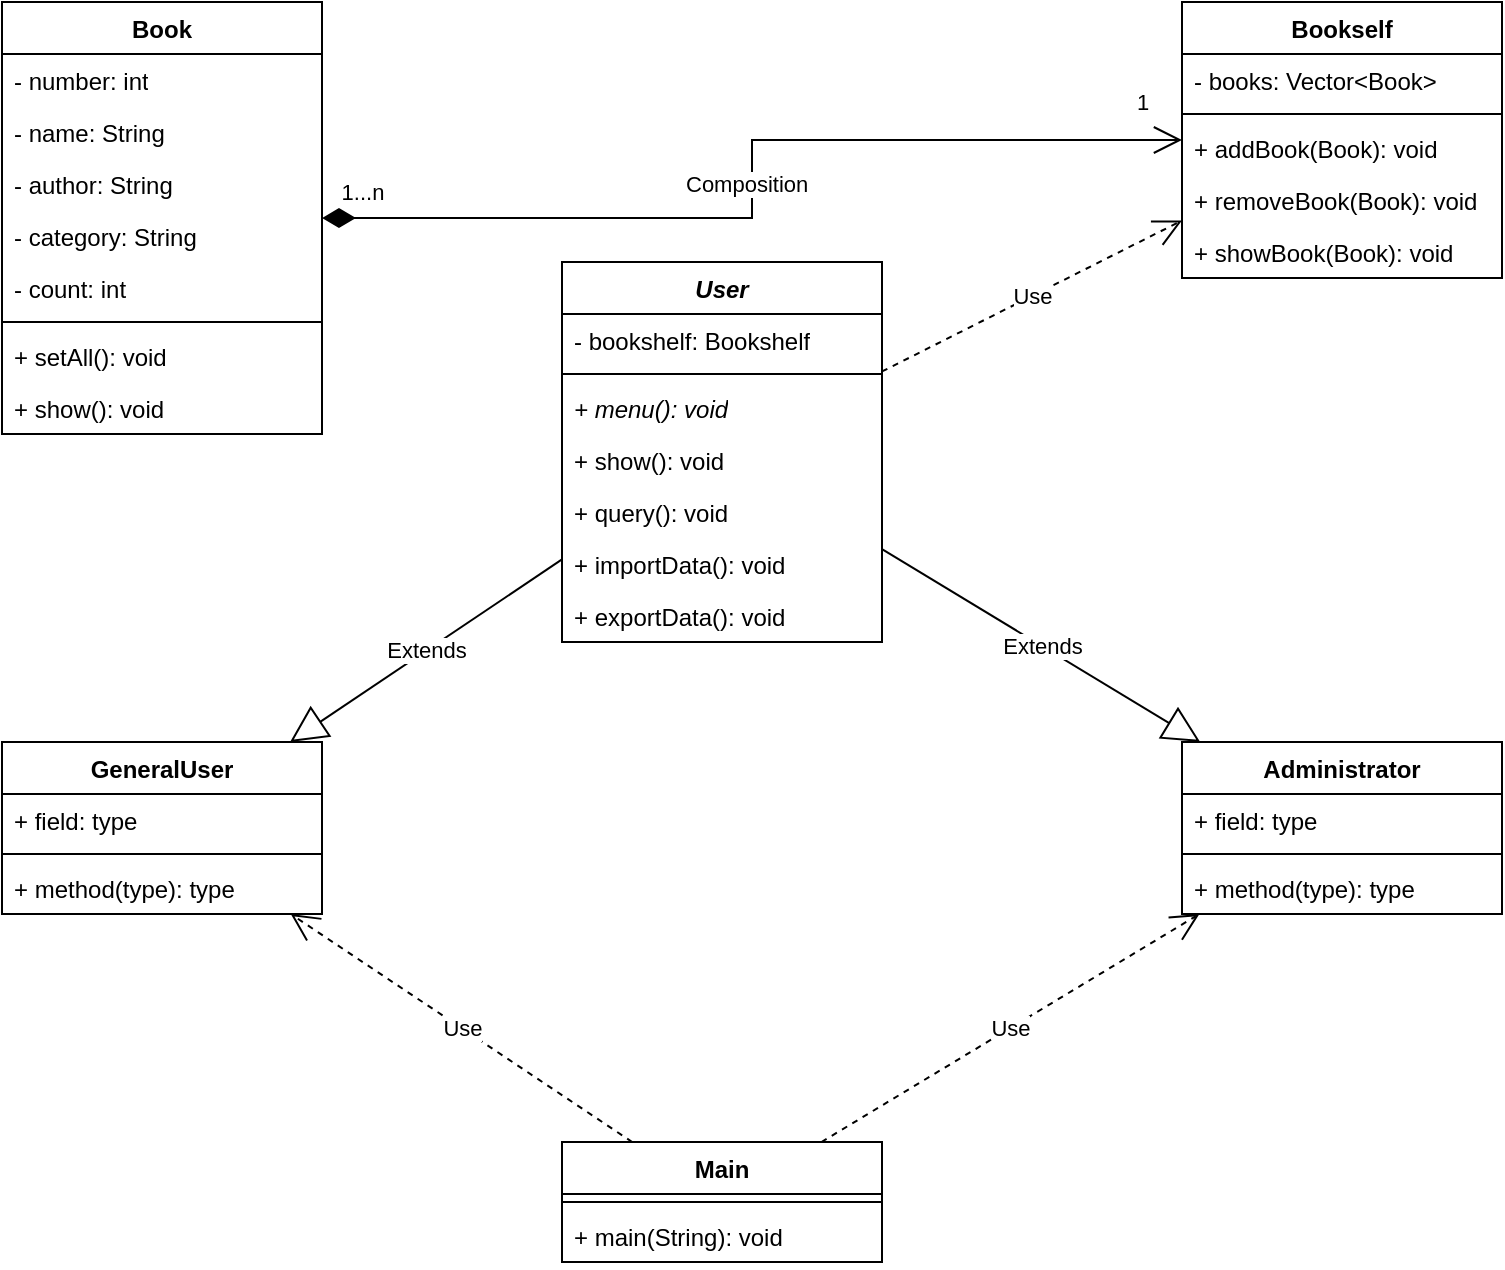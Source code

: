 <mxfile version="21.2.0" type="device">
  <diagram name="第 1 页" id="waq2LUvoVULk2OCczqQ4">
    <mxGraphModel dx="1050" dy="549" grid="1" gridSize="10" guides="1" tooltips="1" connect="1" arrows="1" fold="1" page="1" pageScale="1" pageWidth="827" pageHeight="1169" math="0" shadow="0">
      <root>
        <mxCell id="0" />
        <mxCell id="1" parent="0" />
        <mxCell id="l1l0JNXfxWXuYNqhRpa8-1" value="Administrator" style="swimlane;fontStyle=1;align=center;verticalAlign=top;childLayout=stackLayout;horizontal=1;startSize=26;horizontalStack=0;resizeParent=1;resizeParentMax=0;resizeLast=0;collapsible=1;marginBottom=0;whiteSpace=wrap;html=1;" parent="1" vertex="1">
          <mxGeometry x="630" y="410" width="160" height="86" as="geometry" />
        </mxCell>
        <mxCell id="l1l0JNXfxWXuYNqhRpa8-2" value="+ field: type" style="text;strokeColor=none;fillColor=none;align=left;verticalAlign=top;spacingLeft=4;spacingRight=4;overflow=hidden;rotatable=0;points=[[0,0.5],[1,0.5]];portConstraint=eastwest;whiteSpace=wrap;html=1;" parent="l1l0JNXfxWXuYNqhRpa8-1" vertex="1">
          <mxGeometry y="26" width="160" height="26" as="geometry" />
        </mxCell>
        <mxCell id="l1l0JNXfxWXuYNqhRpa8-3" value="" style="line;strokeWidth=1;fillColor=none;align=left;verticalAlign=middle;spacingTop=-1;spacingLeft=3;spacingRight=3;rotatable=0;labelPosition=right;points=[];portConstraint=eastwest;strokeColor=inherit;" parent="l1l0JNXfxWXuYNqhRpa8-1" vertex="1">
          <mxGeometry y="52" width="160" height="8" as="geometry" />
        </mxCell>
        <mxCell id="l1l0JNXfxWXuYNqhRpa8-4" value="+ method(type): type" style="text;strokeColor=none;fillColor=none;align=left;verticalAlign=top;spacingLeft=4;spacingRight=4;overflow=hidden;rotatable=0;points=[[0,0.5],[1,0.5]];portConstraint=eastwest;whiteSpace=wrap;html=1;" parent="l1l0JNXfxWXuYNqhRpa8-1" vertex="1">
          <mxGeometry y="60" width="160" height="26" as="geometry" />
        </mxCell>
        <mxCell id="l1l0JNXfxWXuYNqhRpa8-5" value="Book" style="swimlane;fontStyle=1;align=center;verticalAlign=top;childLayout=stackLayout;horizontal=1;startSize=26;horizontalStack=0;resizeParent=1;resizeParentMax=0;resizeLast=0;collapsible=1;marginBottom=0;whiteSpace=wrap;html=1;" parent="1" vertex="1">
          <mxGeometry x="40" y="40" width="160" height="216" as="geometry" />
        </mxCell>
        <mxCell id="l1l0JNXfxWXuYNqhRpa8-6" value="- number: int" style="text;strokeColor=none;fillColor=none;align=left;verticalAlign=top;spacingLeft=4;spacingRight=4;overflow=hidden;rotatable=0;points=[[0,0.5],[1,0.5]];portConstraint=eastwest;whiteSpace=wrap;html=1;" parent="l1l0JNXfxWXuYNqhRpa8-5" vertex="1">
          <mxGeometry y="26" width="160" height="26" as="geometry" />
        </mxCell>
        <mxCell id="bje0M1p5YzdUqeY9afGG-7" value="- name: String" style="text;strokeColor=none;fillColor=none;align=left;verticalAlign=top;spacingLeft=4;spacingRight=4;overflow=hidden;rotatable=0;points=[[0,0.5],[1,0.5]];portConstraint=eastwest;whiteSpace=wrap;html=1;" vertex="1" parent="l1l0JNXfxWXuYNqhRpa8-5">
          <mxGeometry y="52" width="160" height="26" as="geometry" />
        </mxCell>
        <mxCell id="bje0M1p5YzdUqeY9afGG-8" value="- author: String" style="text;strokeColor=none;fillColor=none;align=left;verticalAlign=top;spacingLeft=4;spacingRight=4;overflow=hidden;rotatable=0;points=[[0,0.5],[1,0.5]];portConstraint=eastwest;whiteSpace=wrap;html=1;" vertex="1" parent="l1l0JNXfxWXuYNqhRpa8-5">
          <mxGeometry y="78" width="160" height="26" as="geometry" />
        </mxCell>
        <mxCell id="bje0M1p5YzdUqeY9afGG-9" value="- category: String" style="text;strokeColor=none;fillColor=none;align=left;verticalAlign=top;spacingLeft=4;spacingRight=4;overflow=hidden;rotatable=0;points=[[0,0.5],[1,0.5]];portConstraint=eastwest;whiteSpace=wrap;html=1;" vertex="1" parent="l1l0JNXfxWXuYNqhRpa8-5">
          <mxGeometry y="104" width="160" height="26" as="geometry" />
        </mxCell>
        <mxCell id="bje0M1p5YzdUqeY9afGG-10" value="- count: int" style="text;strokeColor=none;fillColor=none;align=left;verticalAlign=top;spacingLeft=4;spacingRight=4;overflow=hidden;rotatable=0;points=[[0,0.5],[1,0.5]];portConstraint=eastwest;whiteSpace=wrap;html=1;" vertex="1" parent="l1l0JNXfxWXuYNqhRpa8-5">
          <mxGeometry y="130" width="160" height="26" as="geometry" />
        </mxCell>
        <mxCell id="l1l0JNXfxWXuYNqhRpa8-7" value="" style="line;strokeWidth=1;fillColor=none;align=left;verticalAlign=middle;spacingTop=-1;spacingLeft=3;spacingRight=3;rotatable=0;labelPosition=right;points=[];portConstraint=eastwest;strokeColor=inherit;" parent="l1l0JNXfxWXuYNqhRpa8-5" vertex="1">
          <mxGeometry y="156" width="160" height="8" as="geometry" />
        </mxCell>
        <mxCell id="bje0M1p5YzdUqeY9afGG-14" value="+ setAll(): void" style="text;strokeColor=none;fillColor=none;align=left;verticalAlign=top;spacingLeft=4;spacingRight=4;overflow=hidden;rotatable=0;points=[[0,0.5],[1,0.5]];portConstraint=eastwest;whiteSpace=wrap;html=1;" vertex="1" parent="l1l0JNXfxWXuYNqhRpa8-5">
          <mxGeometry y="164" width="160" height="26" as="geometry" />
        </mxCell>
        <mxCell id="l1l0JNXfxWXuYNqhRpa8-8" value="+ show(): void" style="text;strokeColor=none;fillColor=none;align=left;verticalAlign=top;spacingLeft=4;spacingRight=4;overflow=hidden;rotatable=0;points=[[0,0.5],[1,0.5]];portConstraint=eastwest;whiteSpace=wrap;html=1;" parent="l1l0JNXfxWXuYNqhRpa8-5" vertex="1">
          <mxGeometry y="190" width="160" height="26" as="geometry" />
        </mxCell>
        <mxCell id="l1l0JNXfxWXuYNqhRpa8-9" value="GeneralUser" style="swimlane;fontStyle=1;align=center;verticalAlign=top;childLayout=stackLayout;horizontal=1;startSize=26;horizontalStack=0;resizeParent=1;resizeParentMax=0;resizeLast=0;collapsible=1;marginBottom=0;whiteSpace=wrap;html=1;" parent="1" vertex="1">
          <mxGeometry x="40" y="410" width="160" height="86" as="geometry" />
        </mxCell>
        <mxCell id="l1l0JNXfxWXuYNqhRpa8-10" value="+ field: type" style="text;strokeColor=none;fillColor=none;align=left;verticalAlign=top;spacingLeft=4;spacingRight=4;overflow=hidden;rotatable=0;points=[[0,0.5],[1,0.5]];portConstraint=eastwest;whiteSpace=wrap;html=1;" parent="l1l0JNXfxWXuYNqhRpa8-9" vertex="1">
          <mxGeometry y="26" width="160" height="26" as="geometry" />
        </mxCell>
        <mxCell id="l1l0JNXfxWXuYNqhRpa8-11" value="" style="line;strokeWidth=1;fillColor=none;align=left;verticalAlign=middle;spacingTop=-1;spacingLeft=3;spacingRight=3;rotatable=0;labelPosition=right;points=[];portConstraint=eastwest;strokeColor=inherit;" parent="l1l0JNXfxWXuYNqhRpa8-9" vertex="1">
          <mxGeometry y="52" width="160" height="8" as="geometry" />
        </mxCell>
        <mxCell id="l1l0JNXfxWXuYNqhRpa8-12" value="+ method(type): type" style="text;strokeColor=none;fillColor=none;align=left;verticalAlign=top;spacingLeft=4;spacingRight=4;overflow=hidden;rotatable=0;points=[[0,0.5],[1,0.5]];portConstraint=eastwest;whiteSpace=wrap;html=1;" parent="l1l0JNXfxWXuYNqhRpa8-9" vertex="1">
          <mxGeometry y="60" width="160" height="26" as="geometry" />
        </mxCell>
        <mxCell id="l1l0JNXfxWXuYNqhRpa8-13" value="Bookself" style="swimlane;fontStyle=1;align=center;verticalAlign=top;childLayout=stackLayout;horizontal=1;startSize=26;horizontalStack=0;resizeParent=1;resizeParentMax=0;resizeLast=0;collapsible=1;marginBottom=0;whiteSpace=wrap;html=1;" parent="1" vertex="1">
          <mxGeometry x="630" y="40" width="160" height="138" as="geometry" />
        </mxCell>
        <mxCell id="l1l0JNXfxWXuYNqhRpa8-14" value="- books: Vector&amp;lt;Book&amp;gt;" style="text;strokeColor=none;fillColor=none;align=left;verticalAlign=top;spacingLeft=4;spacingRight=4;overflow=hidden;rotatable=0;points=[[0,0.5],[1,0.5]];portConstraint=eastwest;whiteSpace=wrap;html=1;" parent="l1l0JNXfxWXuYNqhRpa8-13" vertex="1">
          <mxGeometry y="26" width="160" height="26" as="geometry" />
        </mxCell>
        <mxCell id="l1l0JNXfxWXuYNqhRpa8-15" value="" style="line;strokeWidth=1;fillColor=none;align=left;verticalAlign=middle;spacingTop=-1;spacingLeft=3;spacingRight=3;rotatable=0;labelPosition=right;points=[];portConstraint=eastwest;strokeColor=inherit;" parent="l1l0JNXfxWXuYNqhRpa8-13" vertex="1">
          <mxGeometry y="52" width="160" height="8" as="geometry" />
        </mxCell>
        <mxCell id="l1l0JNXfxWXuYNqhRpa8-16" value="+ addBook(Book): void" style="text;strokeColor=none;fillColor=none;align=left;verticalAlign=top;spacingLeft=4;spacingRight=4;overflow=hidden;rotatable=0;points=[[0,0.5],[1,0.5]];portConstraint=eastwest;whiteSpace=wrap;html=1;" parent="l1l0JNXfxWXuYNqhRpa8-13" vertex="1">
          <mxGeometry y="60" width="160" height="26" as="geometry" />
        </mxCell>
        <mxCell id="bje0M1p5YzdUqeY9afGG-19" value="+ removeBook(Book): void" style="text;strokeColor=none;fillColor=none;align=left;verticalAlign=top;spacingLeft=4;spacingRight=4;overflow=hidden;rotatable=0;points=[[0,0.5],[1,0.5]];portConstraint=eastwest;whiteSpace=wrap;html=1;" vertex="1" parent="l1l0JNXfxWXuYNqhRpa8-13">
          <mxGeometry y="86" width="160" height="26" as="geometry" />
        </mxCell>
        <mxCell id="bje0M1p5YzdUqeY9afGG-20" value="+ showBook(Book): void" style="text;strokeColor=none;fillColor=none;align=left;verticalAlign=top;spacingLeft=4;spacingRight=4;overflow=hidden;rotatable=0;points=[[0,0.5],[1,0.5]];portConstraint=eastwest;whiteSpace=wrap;html=1;" vertex="1" parent="l1l0JNXfxWXuYNqhRpa8-13">
          <mxGeometry y="112" width="160" height="26" as="geometry" />
        </mxCell>
        <mxCell id="l1l0JNXfxWXuYNqhRpa8-17" value="&lt;i&gt;User&lt;/i&gt;" style="swimlane;fontStyle=1;align=center;verticalAlign=top;childLayout=stackLayout;horizontal=1;startSize=26;horizontalStack=0;resizeParent=1;resizeParentMax=0;resizeLast=0;collapsible=1;marginBottom=0;whiteSpace=wrap;html=1;" parent="1" vertex="1">
          <mxGeometry x="320" y="170" width="160" height="190" as="geometry" />
        </mxCell>
        <mxCell id="l1l0JNXfxWXuYNqhRpa8-18" value="- bookshelf: Bookshelf" style="text;strokeColor=none;fillColor=none;align=left;verticalAlign=top;spacingLeft=4;spacingRight=4;overflow=hidden;rotatable=0;points=[[0,0.5],[1,0.5]];portConstraint=eastwest;whiteSpace=wrap;html=1;" parent="l1l0JNXfxWXuYNqhRpa8-17" vertex="1">
          <mxGeometry y="26" width="160" height="26" as="geometry" />
        </mxCell>
        <mxCell id="l1l0JNXfxWXuYNqhRpa8-19" value="" style="line;strokeWidth=1;fillColor=none;align=left;verticalAlign=middle;spacingTop=-1;spacingLeft=3;spacingRight=3;rotatable=0;labelPosition=right;points=[];portConstraint=eastwest;strokeColor=inherit;" parent="l1l0JNXfxWXuYNqhRpa8-17" vertex="1">
          <mxGeometry y="52" width="160" height="8" as="geometry" />
        </mxCell>
        <mxCell id="l1l0JNXfxWXuYNqhRpa8-20" value="&lt;i&gt;+ menu(): void&lt;/i&gt;" style="text;strokeColor=none;fillColor=none;align=left;verticalAlign=top;spacingLeft=4;spacingRight=4;overflow=hidden;rotatable=0;points=[[0,0.5],[1,0.5]];portConstraint=eastwest;whiteSpace=wrap;html=1;" parent="l1l0JNXfxWXuYNqhRpa8-17" vertex="1">
          <mxGeometry y="60" width="160" height="26" as="geometry" />
        </mxCell>
        <mxCell id="bje0M1p5YzdUqeY9afGG-15" value="+ show(): void" style="text;strokeColor=none;fillColor=none;align=left;verticalAlign=top;spacingLeft=4;spacingRight=4;overflow=hidden;rotatable=0;points=[[0,0.5],[1,0.5]];portConstraint=eastwest;whiteSpace=wrap;html=1;" vertex="1" parent="l1l0JNXfxWXuYNqhRpa8-17">
          <mxGeometry y="86" width="160" height="26" as="geometry" />
        </mxCell>
        <mxCell id="bje0M1p5YzdUqeY9afGG-16" value="+ query(): void" style="text;strokeColor=none;fillColor=none;align=left;verticalAlign=top;spacingLeft=4;spacingRight=4;overflow=hidden;rotatable=0;points=[[0,0.5],[1,0.5]];portConstraint=eastwest;whiteSpace=wrap;html=1;" vertex="1" parent="l1l0JNXfxWXuYNqhRpa8-17">
          <mxGeometry y="112" width="160" height="26" as="geometry" />
        </mxCell>
        <mxCell id="bje0M1p5YzdUqeY9afGG-17" value="+ importData(): void" style="text;strokeColor=none;fillColor=none;align=left;verticalAlign=top;spacingLeft=4;spacingRight=4;overflow=hidden;rotatable=0;points=[[0,0.5],[1,0.5]];portConstraint=eastwest;whiteSpace=wrap;html=1;" vertex="1" parent="l1l0JNXfxWXuYNqhRpa8-17">
          <mxGeometry y="138" width="160" height="26" as="geometry" />
        </mxCell>
        <mxCell id="bje0M1p5YzdUqeY9afGG-18" value="+ exportData(): void" style="text;strokeColor=none;fillColor=none;align=left;verticalAlign=top;spacingLeft=4;spacingRight=4;overflow=hidden;rotatable=0;points=[[0,0.5],[1,0.5]];portConstraint=eastwest;whiteSpace=wrap;html=1;" vertex="1" parent="l1l0JNXfxWXuYNqhRpa8-17">
          <mxGeometry y="164" width="160" height="26" as="geometry" />
        </mxCell>
        <mxCell id="l1l0JNXfxWXuYNqhRpa8-21" value="Extends" style="endArrow=block;endSize=16;endFill=0;html=1;rounded=0;" parent="1" source="l1l0JNXfxWXuYNqhRpa8-17" target="l1l0JNXfxWXuYNqhRpa8-9" edge="1">
          <mxGeometry width="160" relative="1" as="geometry">
            <mxPoint x="300" y="350" as="sourcePoint" />
            <mxPoint x="460" y="350" as="targetPoint" />
          </mxGeometry>
        </mxCell>
        <mxCell id="l1l0JNXfxWXuYNqhRpa8-22" value="Extends" style="endArrow=block;endSize=16;endFill=0;html=1;rounded=0;" parent="1" source="l1l0JNXfxWXuYNqhRpa8-17" target="l1l0JNXfxWXuYNqhRpa8-1" edge="1">
          <mxGeometry width="160" relative="1" as="geometry">
            <mxPoint x="350" y="360" as="sourcePoint" />
            <mxPoint x="510" y="360" as="targetPoint" />
            <Array as="points" />
          </mxGeometry>
        </mxCell>
        <mxCell id="l1l0JNXfxWXuYNqhRpa8-33" value="Composition" style="endArrow=open;html=1;endSize=12;startArrow=diamondThin;startSize=14;startFill=1;edgeStyle=orthogonalEdgeStyle;align=left;verticalAlign=bottom;rounded=0;" parent="1" source="l1l0JNXfxWXuYNqhRpa8-5" target="l1l0JNXfxWXuYNqhRpa8-13" edge="1">
          <mxGeometry x="-0.232" y="8" relative="1" as="geometry">
            <mxPoint x="334" y="150" as="sourcePoint" />
            <mxPoint x="470" y="110" as="targetPoint" />
            <mxPoint as="offset" />
          </mxGeometry>
        </mxCell>
        <mxCell id="l1l0JNXfxWXuYNqhRpa8-34" value="1" style="edgeLabel;html=1;align=center;verticalAlign=middle;resizable=0;points=[];" parent="l1l0JNXfxWXuYNqhRpa8-33" vertex="1" connectable="0">
          <mxGeometry x="0.172" y="-2" relative="1" as="geometry">
            <mxPoint x="174" y="-21" as="offset" />
          </mxGeometry>
        </mxCell>
        <mxCell id="l1l0JNXfxWXuYNqhRpa8-36" value="1...n" style="edgeLabel;html=1;align=center;verticalAlign=middle;resizable=0;points=[];" parent="l1l0JNXfxWXuYNqhRpa8-33" vertex="1" connectable="0">
          <mxGeometry x="-0.215" y="-2" relative="1" as="geometry">
            <mxPoint x="-164" y="-15" as="offset" />
          </mxGeometry>
        </mxCell>
        <mxCell id="l1l0JNXfxWXuYNqhRpa8-37" value="Use" style="endArrow=open;endSize=12;dashed=1;html=1;rounded=0;" parent="1" source="l1l0JNXfxWXuYNqhRpa8-17" target="l1l0JNXfxWXuYNqhRpa8-13" edge="1">
          <mxGeometry width="160" relative="1" as="geometry">
            <mxPoint x="330" y="200" as="sourcePoint" />
            <mxPoint x="490" y="200" as="targetPoint" />
          </mxGeometry>
        </mxCell>
        <mxCell id="2" value="Main" style="swimlane;fontStyle=1;align=center;verticalAlign=top;childLayout=stackLayout;horizontal=1;startSize=26;horizontalStack=0;resizeParent=1;resizeParentMax=0;resizeLast=0;collapsible=1;marginBottom=0;" parent="1" vertex="1">
          <mxGeometry x="320" y="610" width="160" height="60" as="geometry" />
        </mxCell>
        <mxCell id="4" value="" style="line;strokeWidth=1;fillColor=none;align=left;verticalAlign=middle;spacingTop=-1;spacingLeft=3;spacingRight=3;rotatable=0;labelPosition=right;points=[];portConstraint=eastwest;strokeColor=inherit;" parent="2" vertex="1">
          <mxGeometry y="26" width="160" height="8" as="geometry" />
        </mxCell>
        <mxCell id="5" value="+ main(String): void" style="text;strokeColor=none;fillColor=none;align=left;verticalAlign=top;spacingLeft=4;spacingRight=4;overflow=hidden;rotatable=0;points=[[0,0.5],[1,0.5]];portConstraint=eastwest;" parent="2" vertex="1">
          <mxGeometry y="34" width="160" height="26" as="geometry" />
        </mxCell>
        <mxCell id="6" value="Use" style="endArrow=open;endSize=12;dashed=1;html=1;" parent="1" source="2" target="l1l0JNXfxWXuYNqhRpa8-1" edge="1">
          <mxGeometry width="160" relative="1" as="geometry">
            <mxPoint x="340" y="500" as="sourcePoint" />
            <mxPoint x="500" y="500" as="targetPoint" />
          </mxGeometry>
        </mxCell>
        <mxCell id="7" value="Use" style="endArrow=open;endSize=12;dashed=1;html=1;" parent="1" source="2" target="l1l0JNXfxWXuYNqhRpa8-9" edge="1">
          <mxGeometry width="160" relative="1" as="geometry">
            <mxPoint x="340" y="500" as="sourcePoint" />
            <mxPoint x="500" y="500" as="targetPoint" />
          </mxGeometry>
        </mxCell>
      </root>
    </mxGraphModel>
  </diagram>
</mxfile>

